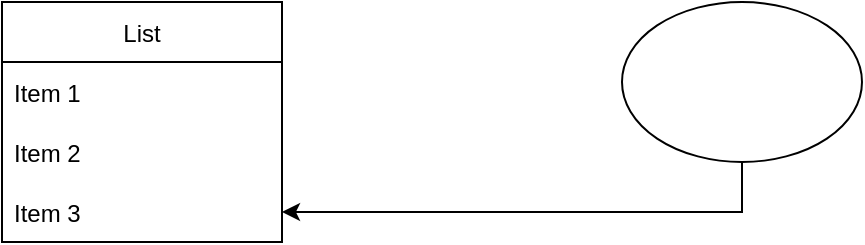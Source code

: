 <mxfile version="18.0.2" type="github">
  <diagram id="UFQhpSs8C4IQ6066NroJ" name="Page-1">
    <mxGraphModel dx="1422" dy="786" grid="1" gridSize="10" guides="1" tooltips="1" connect="1" arrows="1" fold="1" page="1" pageScale="1" pageWidth="850" pageHeight="1100" math="0" shadow="0">
      <root>
        <mxCell id="0" />
        <mxCell id="1" parent="0" />
        <mxCell id="K-xSFKge6vmL0faf8vze-8" style="edgeStyle=orthogonalEdgeStyle;rounded=0;orthogonalLoop=1;jettySize=auto;html=1;exitX=0.5;exitY=1;exitDx=0;exitDy=0;" edge="1" parent="1" source="K-xSFKge6vmL0faf8vze-1" target="K-xSFKge6vmL0faf8vze-6">
          <mxGeometry relative="1" as="geometry" />
        </mxCell>
        <mxCell id="K-xSFKge6vmL0faf8vze-1" value="" style="ellipse;whiteSpace=wrap;html=1;" vertex="1" parent="1">
          <mxGeometry x="360" y="360" width="120" height="80" as="geometry" />
        </mxCell>
        <mxCell id="K-xSFKge6vmL0faf8vze-3" value="List" style="swimlane;fontStyle=0;childLayout=stackLayout;horizontal=1;startSize=30;horizontalStack=0;resizeParent=1;resizeParentMax=0;resizeLast=0;collapsible=1;marginBottom=0;" vertex="1" parent="1">
          <mxGeometry x="50" y="360" width="140" height="120" as="geometry" />
        </mxCell>
        <mxCell id="K-xSFKge6vmL0faf8vze-4" value="Item 1" style="text;strokeColor=none;fillColor=none;align=left;verticalAlign=middle;spacingLeft=4;spacingRight=4;overflow=hidden;points=[[0,0.5],[1,0.5]];portConstraint=eastwest;rotatable=0;" vertex="1" parent="K-xSFKge6vmL0faf8vze-3">
          <mxGeometry y="30" width="140" height="30" as="geometry" />
        </mxCell>
        <mxCell id="K-xSFKge6vmL0faf8vze-5" value="Item 2" style="text;strokeColor=none;fillColor=none;align=left;verticalAlign=middle;spacingLeft=4;spacingRight=4;overflow=hidden;points=[[0,0.5],[1,0.5]];portConstraint=eastwest;rotatable=0;" vertex="1" parent="K-xSFKge6vmL0faf8vze-3">
          <mxGeometry y="60" width="140" height="30" as="geometry" />
        </mxCell>
        <mxCell id="K-xSFKge6vmL0faf8vze-6" value="Item 3" style="text;strokeColor=none;fillColor=none;align=left;verticalAlign=middle;spacingLeft=4;spacingRight=4;overflow=hidden;points=[[0,0.5],[1,0.5]];portConstraint=eastwest;rotatable=0;" vertex="1" parent="K-xSFKge6vmL0faf8vze-3">
          <mxGeometry y="90" width="140" height="30" as="geometry" />
        </mxCell>
      </root>
    </mxGraphModel>
  </diagram>
</mxfile>
